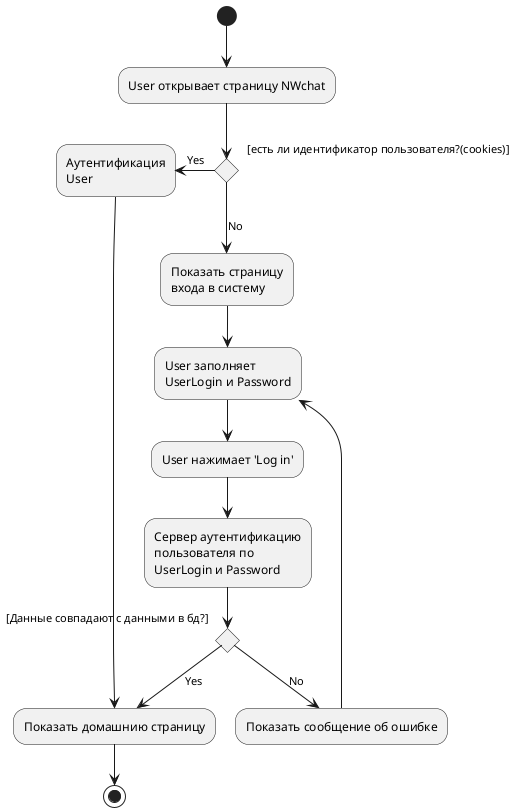 @startuml

(*) --> "User открывает страницу NWchat" as init
if "[есть ли идентификатор пользователя?(cookies)]" then
  -left->[Yes] "Аутентификация
  User"
  --> "Показать домашнию страницу" as home
  --> (*)
  else
    -->[No] "Показать страницу
    входа в систему"
   --> "User заполняет
    UserLogin и Password" as fills
   --> "User нажимает 'Log in'"
   --> "Сервер аутентификацию
   пользователя по
    UserLogin и Password"
   if "[Данные совпадают с данными в бд?]" then
    -->[Yes] home
   else
    -->[No] "Показать сообщение об ошибке"
    -->fills
endif
@enduml